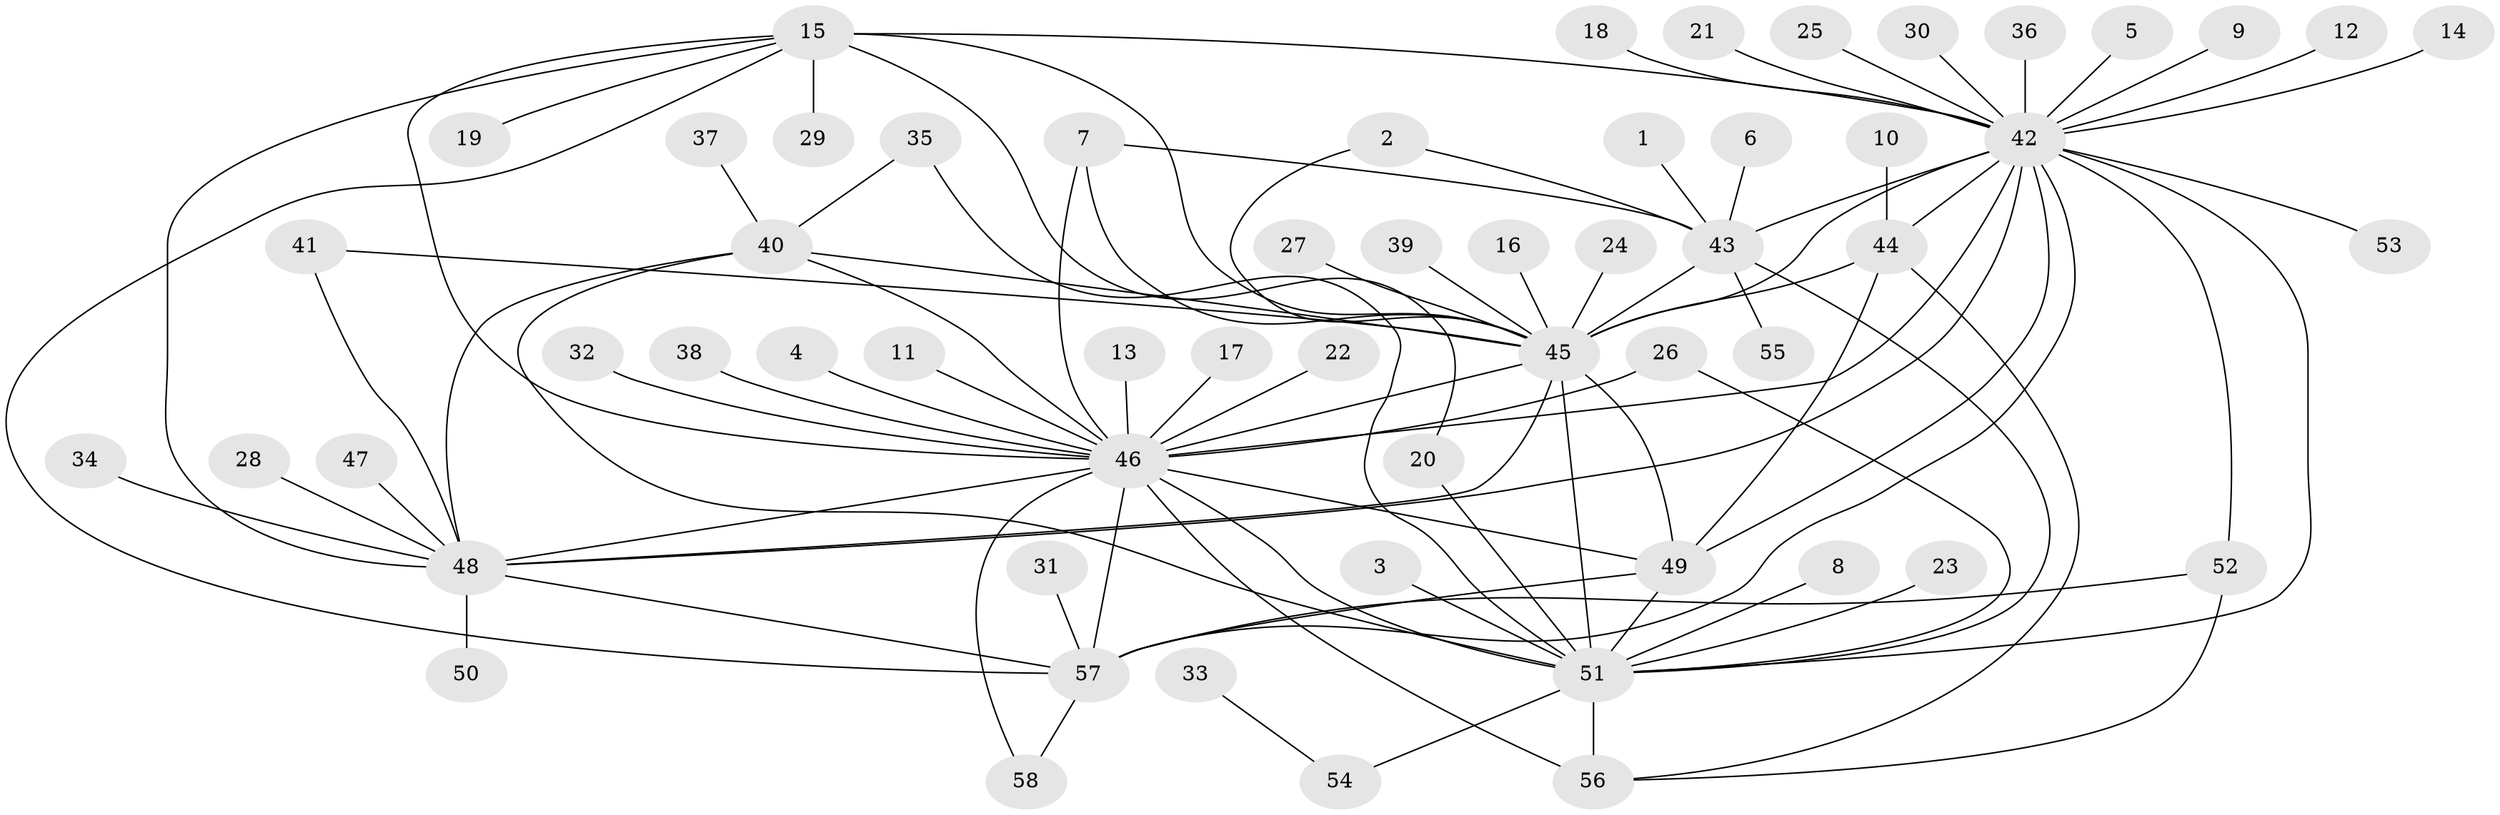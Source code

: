 // original degree distribution, {20: 0.008620689655172414, 1: 0.4827586206896552, 15: 0.008620689655172414, 11: 0.008620689655172414, 27: 0.008620689655172414, 2: 0.23275862068965517, 3: 0.07758620689655173, 6: 0.017241379310344827, 4: 0.06896551724137931, 7: 0.017241379310344827, 23: 0.008620689655172414, 8: 0.017241379310344827, 9: 0.008620689655172414, 5: 0.034482758620689655}
// Generated by graph-tools (version 1.1) at 2025/49/03/09/25 03:49:56]
// undirected, 58 vertices, 91 edges
graph export_dot {
graph [start="1"]
  node [color=gray90,style=filled];
  1;
  2;
  3;
  4;
  5;
  6;
  7;
  8;
  9;
  10;
  11;
  12;
  13;
  14;
  15;
  16;
  17;
  18;
  19;
  20;
  21;
  22;
  23;
  24;
  25;
  26;
  27;
  28;
  29;
  30;
  31;
  32;
  33;
  34;
  35;
  36;
  37;
  38;
  39;
  40;
  41;
  42;
  43;
  44;
  45;
  46;
  47;
  48;
  49;
  50;
  51;
  52;
  53;
  54;
  55;
  56;
  57;
  58;
  1 -- 43 [weight=1.0];
  2 -- 43 [weight=1.0];
  2 -- 45 [weight=1.0];
  3 -- 51 [weight=1.0];
  4 -- 46 [weight=1.0];
  5 -- 42 [weight=1.0];
  6 -- 43 [weight=1.0];
  7 -- 43 [weight=1.0];
  7 -- 45 [weight=1.0];
  7 -- 46 [weight=1.0];
  8 -- 51 [weight=1.0];
  9 -- 42 [weight=1.0];
  10 -- 44 [weight=1.0];
  11 -- 46 [weight=1.0];
  12 -- 42 [weight=1.0];
  13 -- 46 [weight=1.0];
  14 -- 42 [weight=1.0];
  15 -- 19 [weight=1.0];
  15 -- 20 [weight=1.0];
  15 -- 29 [weight=1.0];
  15 -- 42 [weight=2.0];
  15 -- 45 [weight=1.0];
  15 -- 46 [weight=1.0];
  15 -- 48 [weight=1.0];
  15 -- 57 [weight=1.0];
  16 -- 45 [weight=1.0];
  17 -- 46 [weight=1.0];
  18 -- 42 [weight=1.0];
  20 -- 51 [weight=1.0];
  21 -- 42 [weight=1.0];
  22 -- 46 [weight=1.0];
  23 -- 51 [weight=1.0];
  24 -- 45 [weight=1.0];
  25 -- 42 [weight=1.0];
  26 -- 46 [weight=1.0];
  26 -- 51 [weight=1.0];
  27 -- 45 [weight=1.0];
  28 -- 48 [weight=1.0];
  30 -- 42 [weight=1.0];
  31 -- 57 [weight=1.0];
  32 -- 46 [weight=1.0];
  33 -- 54 [weight=1.0];
  34 -- 48 [weight=1.0];
  35 -- 40 [weight=1.0];
  35 -- 51 [weight=1.0];
  36 -- 42 [weight=1.0];
  37 -- 40 [weight=1.0];
  38 -- 46 [weight=1.0];
  39 -- 45 [weight=1.0];
  40 -- 45 [weight=1.0];
  40 -- 46 [weight=1.0];
  40 -- 48 [weight=1.0];
  40 -- 51 [weight=1.0];
  41 -- 45 [weight=1.0];
  41 -- 48 [weight=1.0];
  42 -- 43 [weight=1.0];
  42 -- 44 [weight=1.0];
  42 -- 45 [weight=1.0];
  42 -- 46 [weight=1.0];
  42 -- 48 [weight=1.0];
  42 -- 49 [weight=1.0];
  42 -- 51 [weight=1.0];
  42 -- 52 [weight=1.0];
  42 -- 53 [weight=1.0];
  42 -- 57 [weight=2.0];
  43 -- 45 [weight=1.0];
  43 -- 51 [weight=1.0];
  43 -- 55 [weight=1.0];
  44 -- 45 [weight=1.0];
  44 -- 49 [weight=1.0];
  44 -- 56 [weight=1.0];
  45 -- 46 [weight=1.0];
  45 -- 48 [weight=1.0];
  45 -- 49 [weight=2.0];
  45 -- 51 [weight=2.0];
  46 -- 48 [weight=1.0];
  46 -- 49 [weight=2.0];
  46 -- 51 [weight=2.0];
  46 -- 56 [weight=1.0];
  46 -- 57 [weight=1.0];
  46 -- 58 [weight=1.0];
  47 -- 48 [weight=1.0];
  48 -- 50 [weight=1.0];
  48 -- 57 [weight=1.0];
  49 -- 51 [weight=1.0];
  49 -- 57 [weight=2.0];
  51 -- 54 [weight=1.0];
  51 -- 56 [weight=2.0];
  52 -- 56 [weight=1.0];
  52 -- 57 [weight=1.0];
  57 -- 58 [weight=1.0];
}
